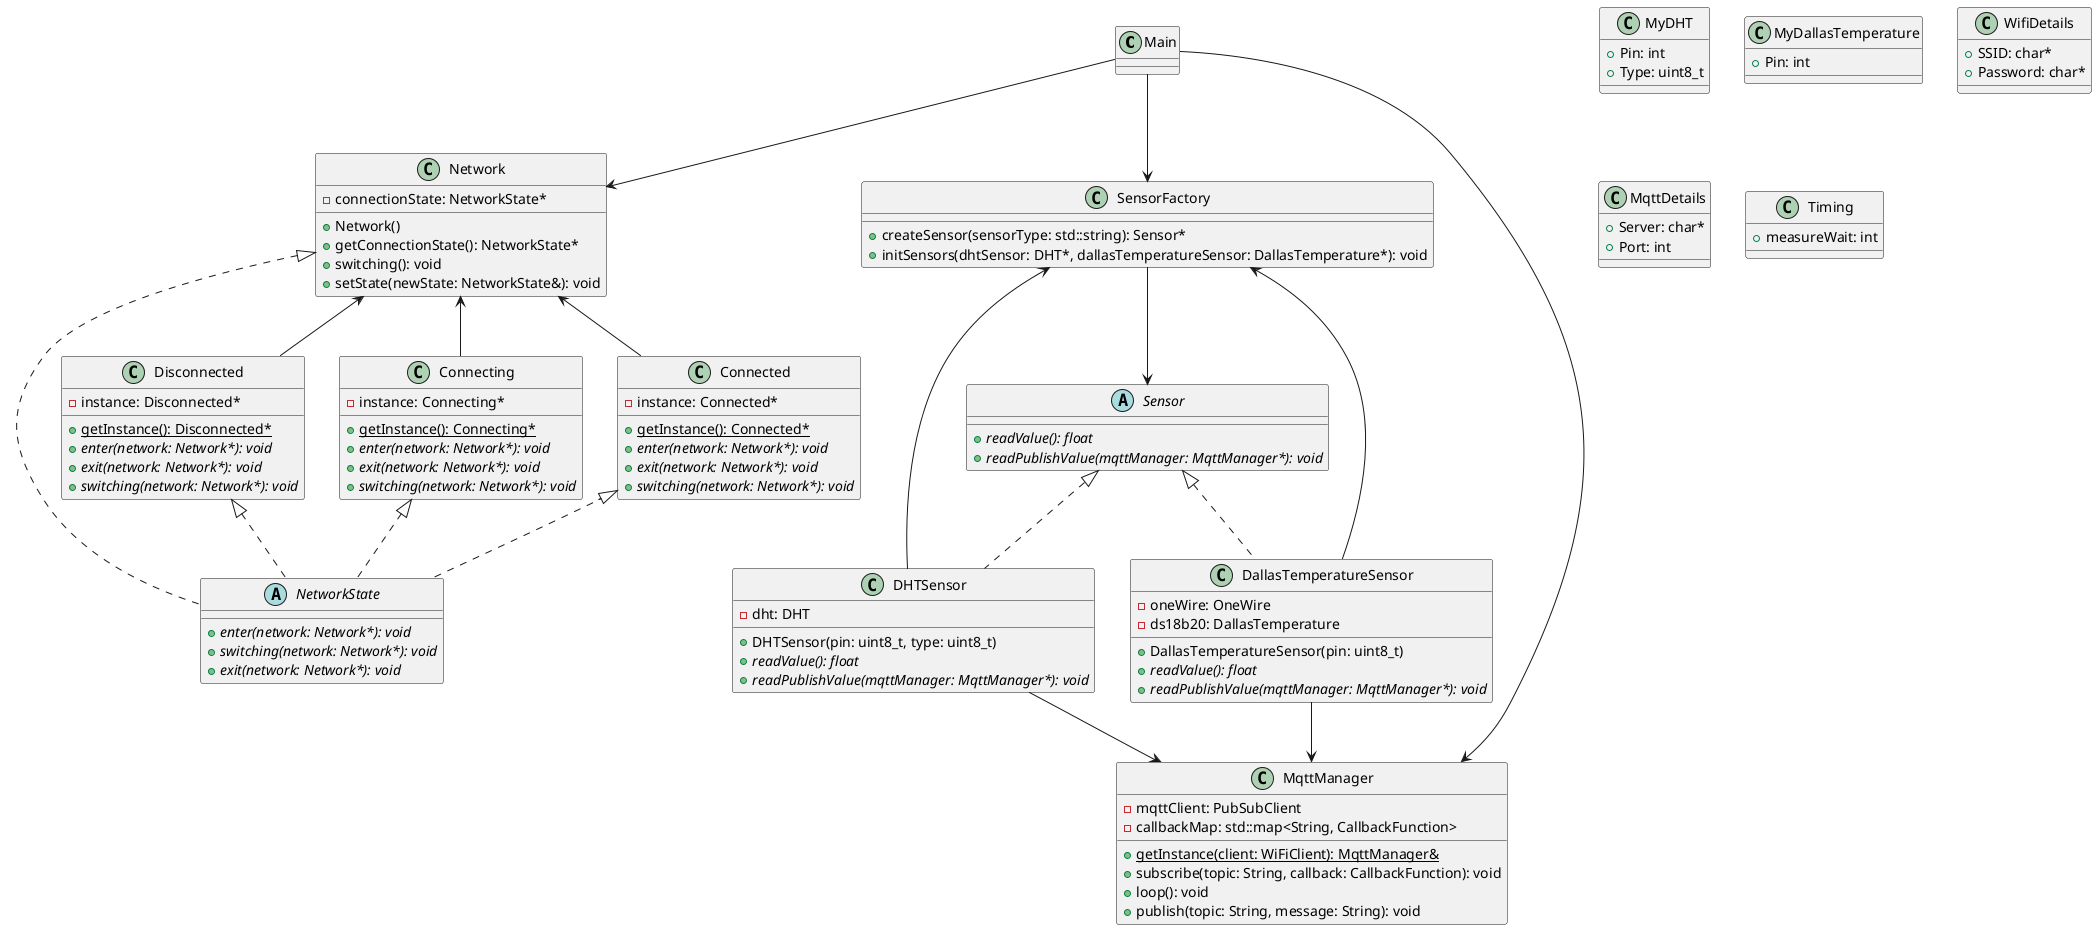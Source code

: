 @startuml

class Main

abstract class Sensor {
    + {abstract} readValue(): float
    + {abstract} readPublishValue(mqttManager: MqttManager*): void
}

class SensorFactory {
    + createSensor(sensorType: std::string): Sensor*
    + initSensors(dhtSensor: DHT*, dallasTemperatureSensor: DallasTemperature*): void
}

class DHTSensor {
    - dht: DHT
    + DHTSensor(pin: uint8_t, type: uint8_t)
    + {abstract} readValue(): float
    + {abstract} readPublishValue(mqttManager: MqttManager*): void
}

class DallasTemperatureSensor {
    - oneWire: OneWire
    - ds18b20: DallasTemperature
    + DallasTemperatureSensor(pin: uint8_t)
    + {abstract} readValue(): float
    + {abstract} readPublishValue(mqttManager: MqttManager*): void
}

class MqttManager {
    - mqttClient: PubSubClient
    - callbackMap: std::map<String, CallbackFunction>
    + {static} getInstance(client: WiFiClient): MqttManager&
    + subscribe(topic: String, callback: CallbackFunction): void
    + loop(): void
    + publish(topic: String, message: String): void
}

class Network {
    - connectionState: NetworkState*
    + Network()
    + getConnectionState(): NetworkState*
    + switching(): void
    + setState(newState: NetworkState&): void
}

abstract class NetworkState {
    + {abstract} enter(network: Network*): void
    + {abstract} switching(network: Network*): void
    + {abstract} exit(network: Network*): void
}

class Disconnected {
    - instance: Disconnected*
    + {static} getInstance(): Disconnected*
    + {abstract} enter(network: Network*): void
    + {abstract} exit(network: Network*): void
    + {abstract} switching(network: Network*): void
}

class Connecting {
    - instance: Connecting*
    + {static} getInstance(): Connecting*
    + {abstract} enter(network: Network*): void
    + {abstract} exit(network: Network*): void
    + {abstract} switching(network: Network*): void
}

class Connected {
    - instance: Connected*
    + {static} getInstance(): Connected*
    + {abstract} enter(network: Network*): void
    + {abstract} exit(network: Network*): void
    + {abstract} switching(network: Network*): void
}

class MyDHT {
    + Pin: int
    + Type: uint8_t
}

class MyDallasTemperature {
    + Pin: int
}

class WifiDetails {
    + SSID: char*
    + Password: char*
}

class MqttDetails {
    + Server: char*
    + Port: int
}

class Timing {
    + measureWait: int
}

' Main related
Main --> SensorFactory
Main --> MqttManager
Main --> Network

' Sensor related
Sensor <|.. DHTSensor
Sensor <|.. DallasTemperatureSensor
SensorFactory --> Sensor
DHTSensor --> SensorFactory
DallasTemperatureSensor --> SensorFactory
DHTSensor --> MqttManager
DallasTemperatureSensor --> MqttManager

' Network related
Network <|.. NetworkState
Disconnected <|.. NetworkState
Connecting <|.. NetworkState
Connected <|.. NetworkState
Disconnected -up-> Network
Connecting -up-> Network
Connected -up-> Network


@enduml
